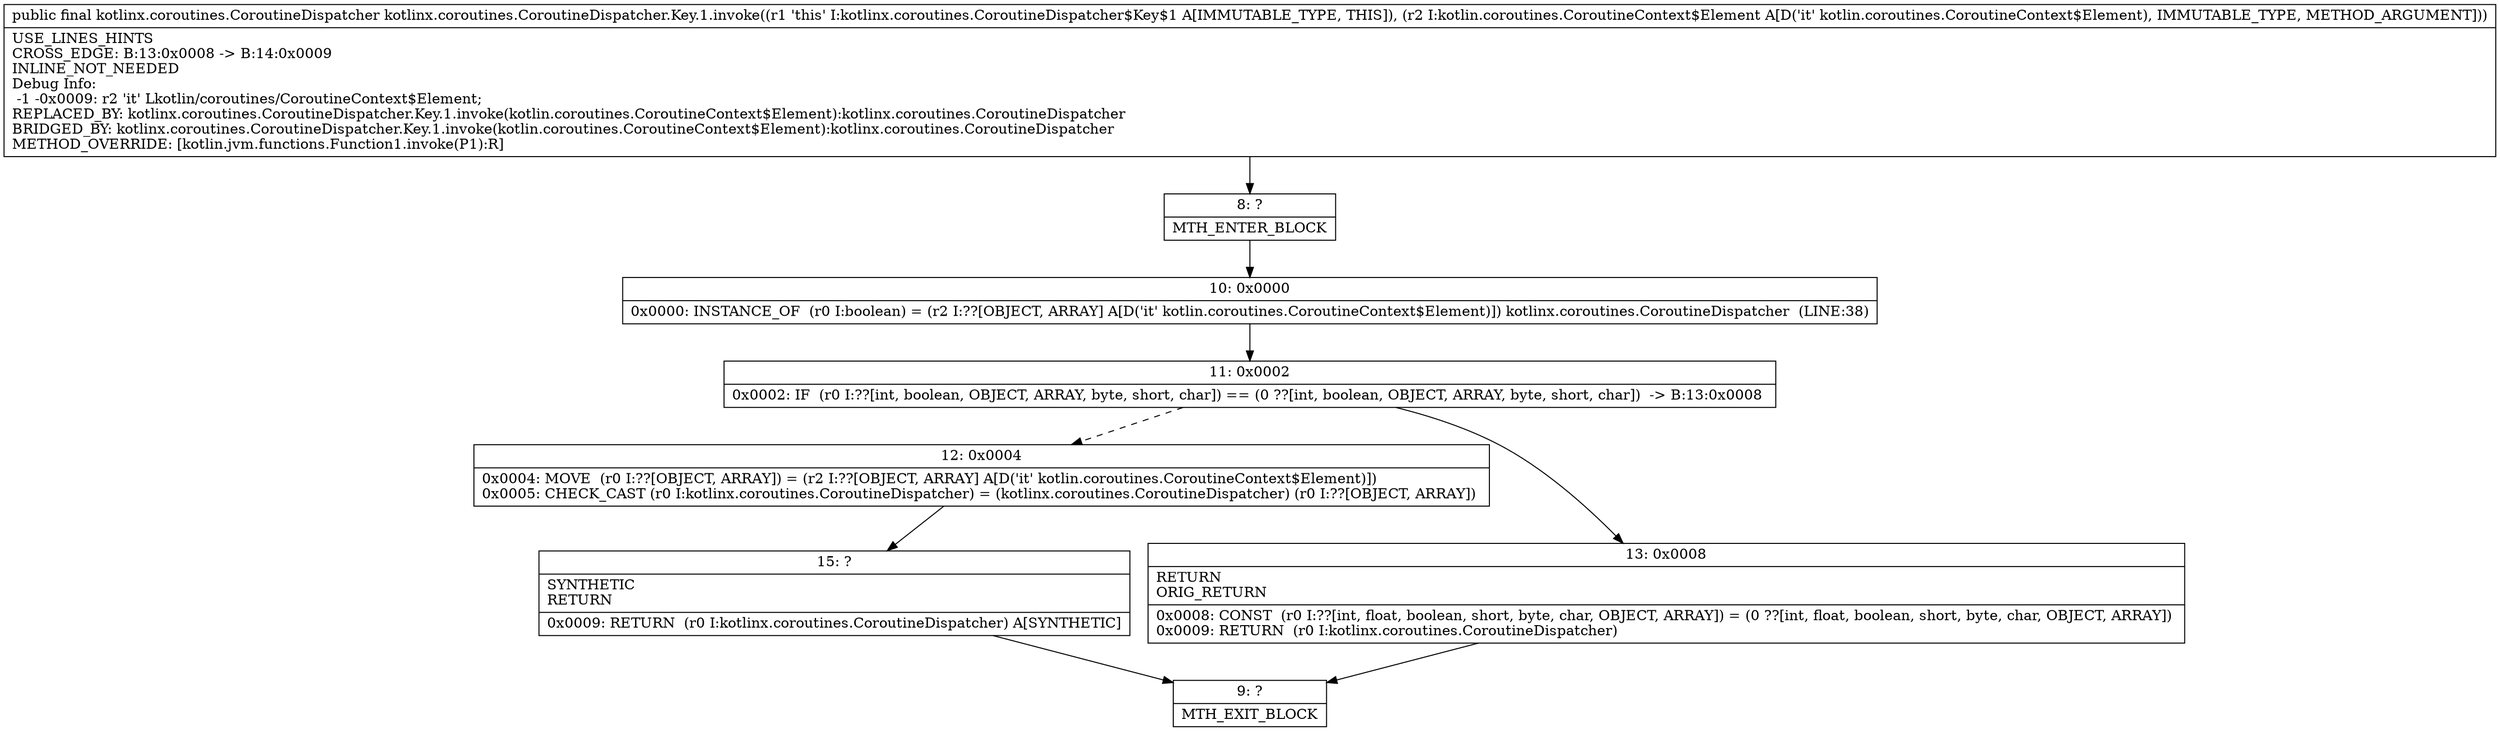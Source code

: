 digraph "CFG forkotlinx.coroutines.CoroutineDispatcher.Key.1.invoke(Lkotlin\/coroutines\/CoroutineContext$Element;)Lkotlinx\/coroutines\/CoroutineDispatcher;" {
Node_8 [shape=record,label="{8\:\ ?|MTH_ENTER_BLOCK\l}"];
Node_10 [shape=record,label="{10\:\ 0x0000|0x0000: INSTANCE_OF  (r0 I:boolean) = (r2 I:??[OBJECT, ARRAY] A[D('it' kotlin.coroutines.CoroutineContext$Element)]) kotlinx.coroutines.CoroutineDispatcher  (LINE:38)\l}"];
Node_11 [shape=record,label="{11\:\ 0x0002|0x0002: IF  (r0 I:??[int, boolean, OBJECT, ARRAY, byte, short, char]) == (0 ??[int, boolean, OBJECT, ARRAY, byte, short, char])  \-\> B:13:0x0008 \l}"];
Node_12 [shape=record,label="{12\:\ 0x0004|0x0004: MOVE  (r0 I:??[OBJECT, ARRAY]) = (r2 I:??[OBJECT, ARRAY] A[D('it' kotlin.coroutines.CoroutineContext$Element)]) \l0x0005: CHECK_CAST (r0 I:kotlinx.coroutines.CoroutineDispatcher) = (kotlinx.coroutines.CoroutineDispatcher) (r0 I:??[OBJECT, ARRAY]) \l}"];
Node_15 [shape=record,label="{15\:\ ?|SYNTHETIC\lRETURN\l|0x0009: RETURN  (r0 I:kotlinx.coroutines.CoroutineDispatcher) A[SYNTHETIC]\l}"];
Node_9 [shape=record,label="{9\:\ ?|MTH_EXIT_BLOCK\l}"];
Node_13 [shape=record,label="{13\:\ 0x0008|RETURN\lORIG_RETURN\l|0x0008: CONST  (r0 I:??[int, float, boolean, short, byte, char, OBJECT, ARRAY]) = (0 ??[int, float, boolean, short, byte, char, OBJECT, ARRAY]) \l0x0009: RETURN  (r0 I:kotlinx.coroutines.CoroutineDispatcher) \l}"];
MethodNode[shape=record,label="{public final kotlinx.coroutines.CoroutineDispatcher kotlinx.coroutines.CoroutineDispatcher.Key.1.invoke((r1 'this' I:kotlinx.coroutines.CoroutineDispatcher$Key$1 A[IMMUTABLE_TYPE, THIS]), (r2 I:kotlin.coroutines.CoroutineContext$Element A[D('it' kotlin.coroutines.CoroutineContext$Element), IMMUTABLE_TYPE, METHOD_ARGUMENT]))  | USE_LINES_HINTS\lCROSS_EDGE: B:13:0x0008 \-\> B:14:0x0009\lINLINE_NOT_NEEDED\lDebug Info:\l  \-1 \-0x0009: r2 'it' Lkotlin\/coroutines\/CoroutineContext$Element;\lREPLACED_BY: kotlinx.coroutines.CoroutineDispatcher.Key.1.invoke(kotlin.coroutines.CoroutineContext$Element):kotlinx.coroutines.CoroutineDispatcher\lBRIDGED_BY: kotlinx.coroutines.CoroutineDispatcher.Key.1.invoke(kotlin.coroutines.CoroutineContext$Element):kotlinx.coroutines.CoroutineDispatcher\lMETHOD_OVERRIDE: [kotlin.jvm.functions.Function1.invoke(P1):R]\l}"];
MethodNode -> Node_8;Node_8 -> Node_10;
Node_10 -> Node_11;
Node_11 -> Node_12[style=dashed];
Node_11 -> Node_13;
Node_12 -> Node_15;
Node_15 -> Node_9;
Node_13 -> Node_9;
}

